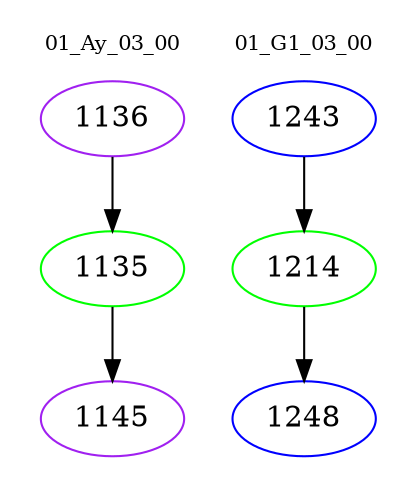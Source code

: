 digraph{
subgraph cluster_0 {
color = white
label = "01_Ay_03_00";
fontsize=10;
T0_1136 [label="1136", color="purple"]
T0_1136 -> T0_1135 [color="black"]
T0_1135 [label="1135", color="green"]
T0_1135 -> T0_1145 [color="black"]
T0_1145 [label="1145", color="purple"]
}
subgraph cluster_1 {
color = white
label = "01_G1_03_00";
fontsize=10;
T1_1243 [label="1243", color="blue"]
T1_1243 -> T1_1214 [color="black"]
T1_1214 [label="1214", color="green"]
T1_1214 -> T1_1248 [color="black"]
T1_1248 [label="1248", color="blue"]
}
}
